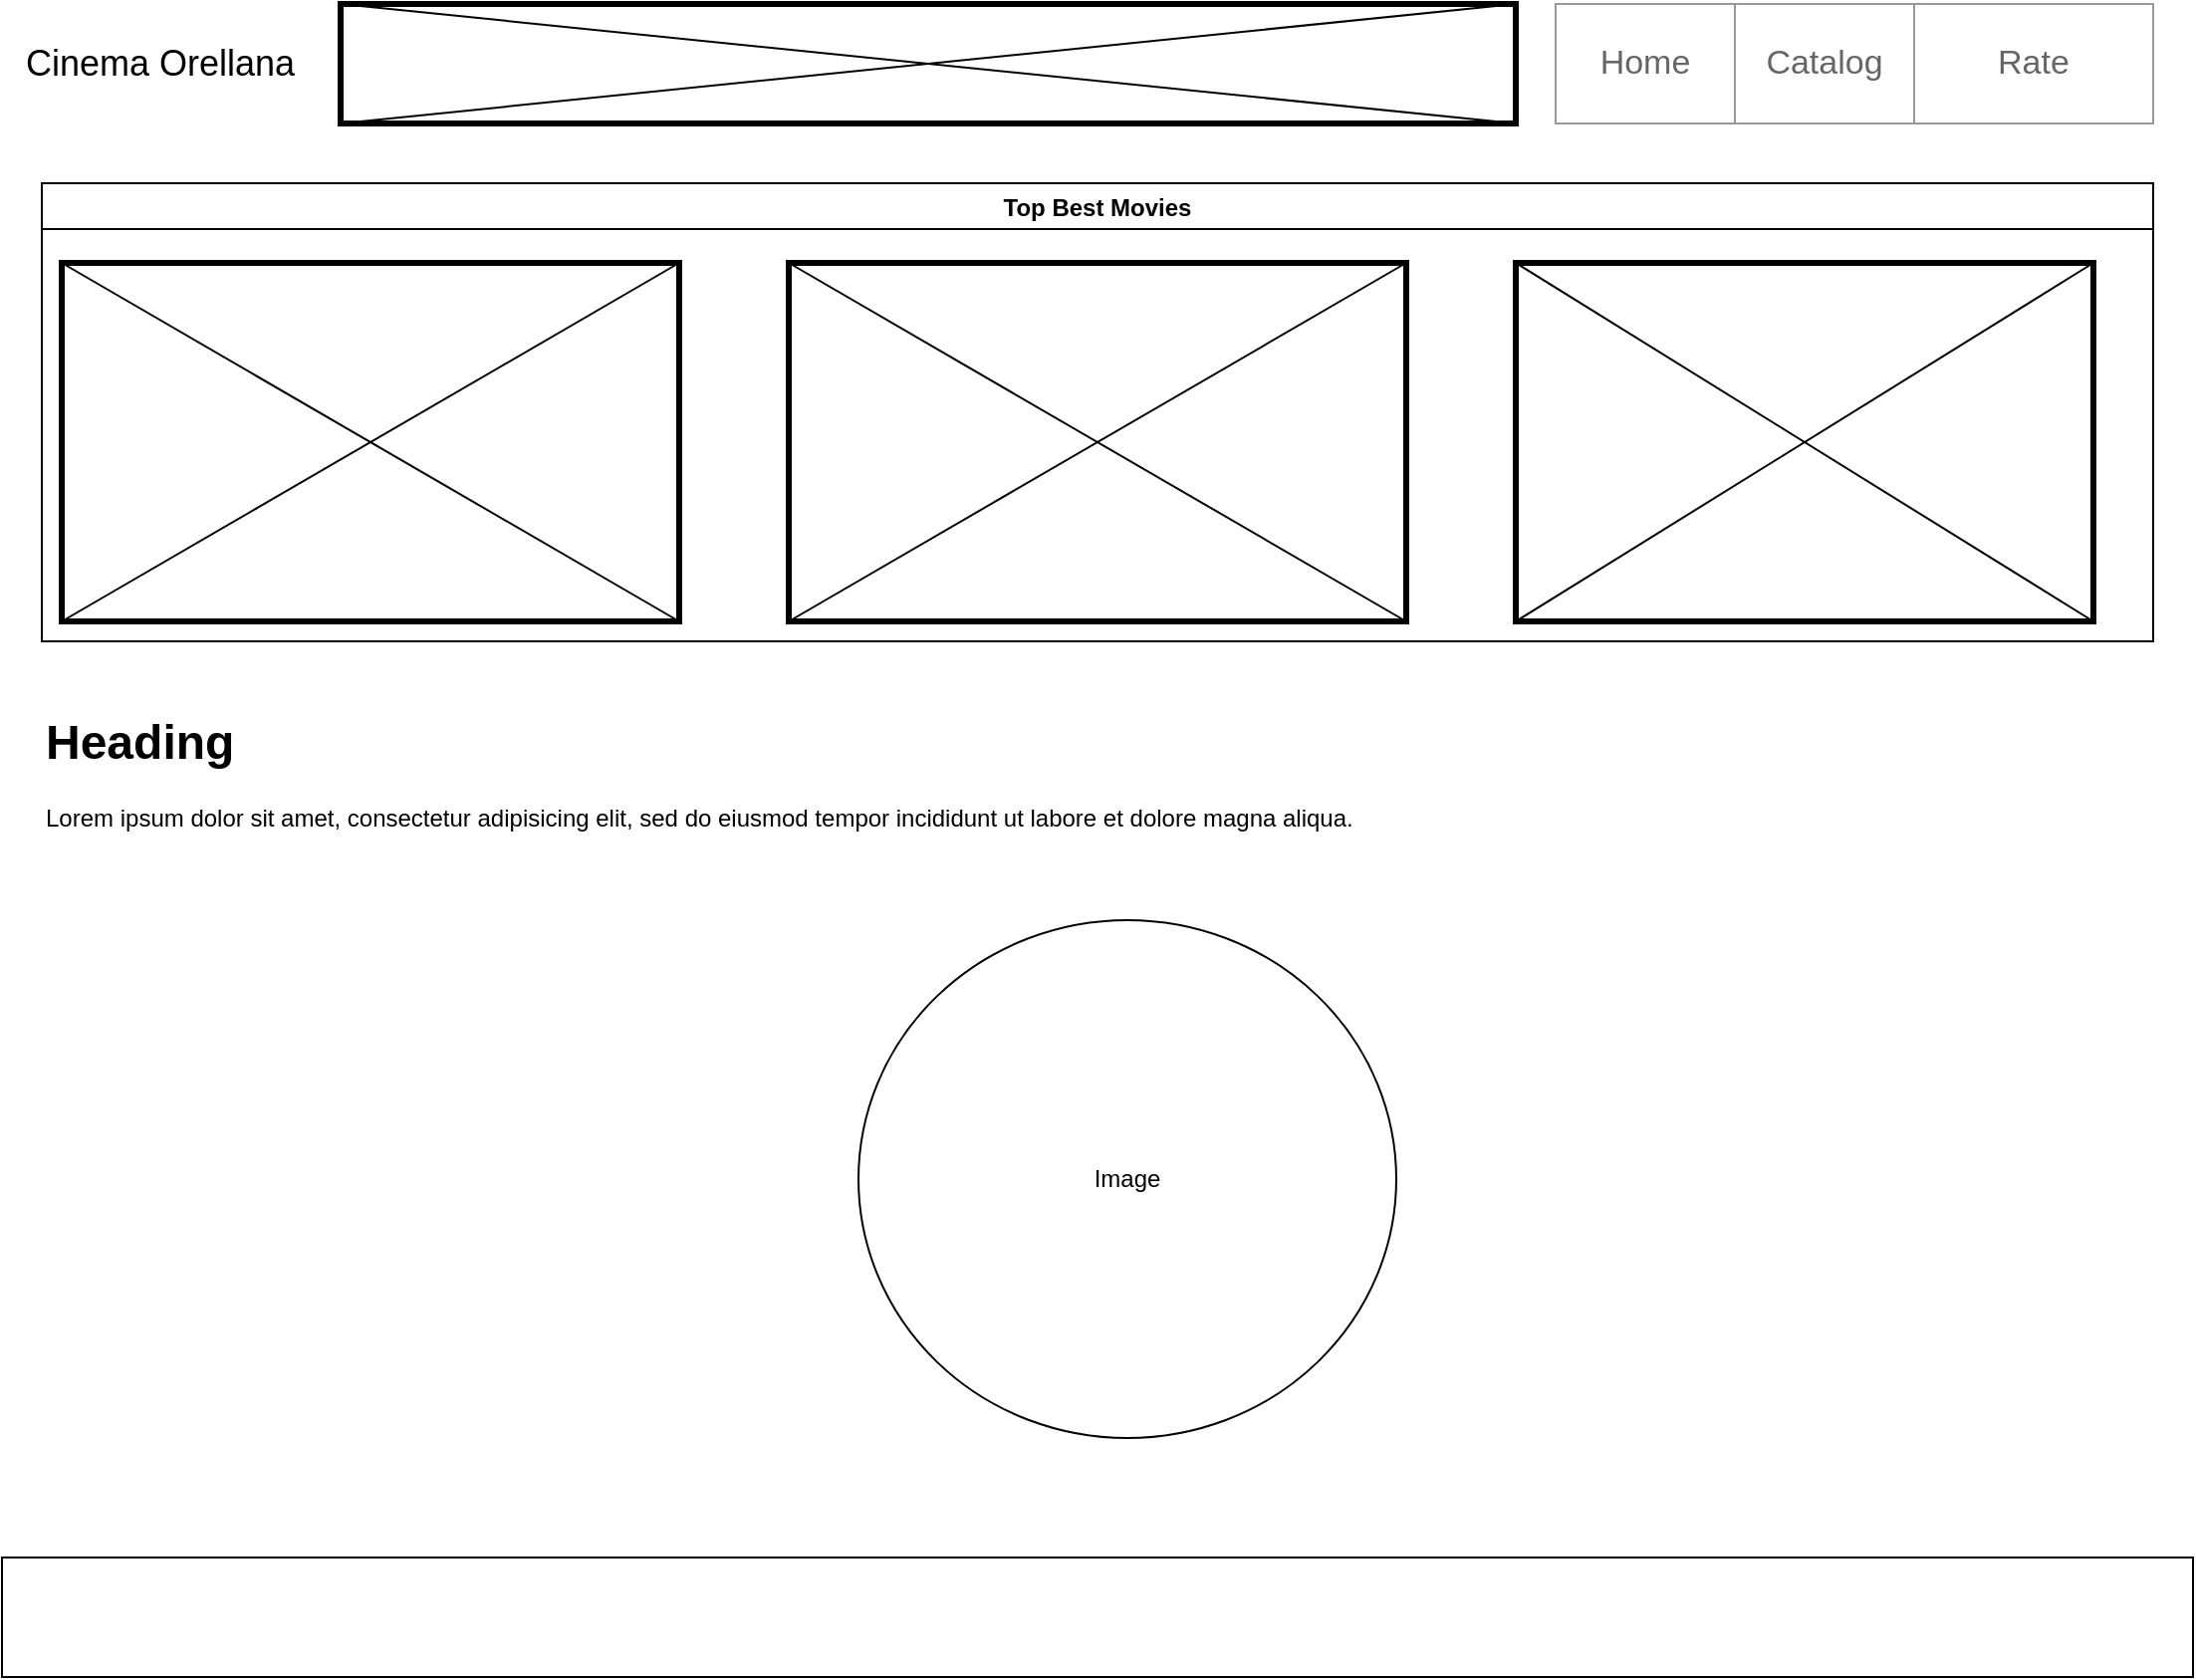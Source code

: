 <mxfile version="25.0.1" pages="6">
  <diagram name="Desktop Home" id="M36JtUirSH0LhK77LYyt">
    <mxGraphModel dx="1953" dy="943" grid="1" gridSize="10" guides="1" tooltips="1" connect="1" arrows="1" fold="1" page="1" pageScale="1" pageWidth="1100" pageHeight="850" math="0" shadow="0">
      <root>
        <mxCell id="0" />
        <mxCell id="1" parent="0" />
        <mxCell id="CjwR9QexM5506jJRzgE3-3" value="" style="swimlane;shape=mxgraph.bootstrap.anchor;strokeColor=#999999;fillColor=#ffffff;fontColor=#666666;childLayout=stackLayout;horizontal=0;startSize=0;horizontalStack=1;resizeParent=1;resizeParentMax=0;resizeLast=0;collapsible=0;marginBottom=0;whiteSpace=wrap;html=1;" vertex="1" parent="1">
          <mxGeometry x="780" y="10" width="300" height="60" as="geometry" />
        </mxCell>
        <mxCell id="CjwR9QexM5506jJRzgE3-4" value="Home" style="text;strokeColor=inherit;align=center;verticalAlign=middle;spacingLeft=10;spacingRight=10;overflow=hidden;points=[[0,0.5],[1,0.5]];portConstraint=eastwest;rotatable=0;whiteSpace=wrap;html=1;fillColor=inherit;fontColor=inherit;fontSize=17;" vertex="1" parent="CjwR9QexM5506jJRzgE3-3">
          <mxGeometry width="90" height="60" as="geometry" />
        </mxCell>
        <mxCell id="CjwR9QexM5506jJRzgE3-5" value="Catalog" style="text;strokeColor=inherit;align=center;verticalAlign=middle;spacingLeft=10;spacingRight=10;overflow=hidden;points=[[0,0.5],[1,0.5]];portConstraint=eastwest;rotatable=0;whiteSpace=wrap;html=1;fillColor=inherit;fontColor=inherit;fontSize=17;" vertex="1" parent="CjwR9QexM5506jJRzgE3-3">
          <mxGeometry x="90" width="90" height="60" as="geometry" />
        </mxCell>
        <mxCell id="CjwR9QexM5506jJRzgE3-9" value="Rate" style="text;strokeColor=inherit;align=center;verticalAlign=middle;spacingLeft=10;spacingRight=10;overflow=hidden;points=[[0,0.5],[1,0.5]];portConstraint=eastwest;rotatable=0;whiteSpace=wrap;html=1;fillColor=inherit;fontColor=inherit;fontSize=17;" vertex="1" parent="CjwR9QexM5506jJRzgE3-3">
          <mxGeometry x="180" width="120" height="60" as="geometry" />
        </mxCell>
        <mxCell id="CjwR9QexM5506jJRzgE3-11" value="&lt;font style=&quot;font-size: 18px;&quot;&gt;Cinema Orellana&lt;/font&gt;" style="text;html=1;align=left;verticalAlign=middle;whiteSpace=wrap;rounded=0;" vertex="1" parent="1">
          <mxGeometry x="10" y="25" width="290" height="30" as="geometry" />
        </mxCell>
        <mxCell id="CjwR9QexM5506jJRzgE3-19" value="" style="verticalLabelPosition=bottom;verticalAlign=top;html=1;shape=mxgraph.basic.rect;fillColor2=none;strokeWidth=1;size=20;indent=0;" vertex="1" parent="1">
          <mxGeometry y="790" width="1100" height="60" as="geometry" />
        </mxCell>
        <mxCell id="CjwR9QexM5506jJRzgE3-24" value="Top Best Movies" style="swimlane;" vertex="1" parent="1">
          <mxGeometry x="20" y="100" width="1060" height="230" as="geometry" />
        </mxCell>
        <mxCell id="CjwR9QexM5506jJRzgE3-27" value="" style="group" vertex="1" connectable="0" parent="CjwR9QexM5506jJRzgE3-24">
          <mxGeometry x="10" y="40" width="310" height="180" as="geometry" />
        </mxCell>
        <mxCell id="CjwR9QexM5506jJRzgE3-28" value="" style="rounded=0;whiteSpace=wrap;html=1;fillColor=none;shadow=0;glass=0;strokeWidth=3;" vertex="1" parent="CjwR9QexM5506jJRzgE3-27">
          <mxGeometry width="310" height="180" as="geometry" />
        </mxCell>
        <mxCell id="CjwR9QexM5506jJRzgE3-29" value="" style="endArrow=none;html=1;rounded=0;exitX=0;exitY=0;exitDx=0;exitDy=0;entryX=1;entryY=1;entryDx=0;entryDy=0;" edge="1" parent="CjwR9QexM5506jJRzgE3-27" source="CjwR9QexM5506jJRzgE3-28" target="CjwR9QexM5506jJRzgE3-28">
          <mxGeometry width="50" height="50" relative="1" as="geometry">
            <mxPoint x="157.627" y="900" as="sourcePoint" />
            <mxPoint x="183.898" y="750" as="targetPoint" />
          </mxGeometry>
        </mxCell>
        <mxCell id="CjwR9QexM5506jJRzgE3-30" value="" style="endArrow=none;html=1;rounded=0;exitX=0;exitY=1;exitDx=0;exitDy=0;entryX=1;entryY=0;entryDx=0;entryDy=0;" edge="1" parent="CjwR9QexM5506jJRzgE3-27" source="CjwR9QexM5506jJRzgE3-28" target="CjwR9QexM5506jJRzgE3-28">
          <mxGeometry width="50" height="50" relative="1" as="geometry">
            <mxPoint x="5.254" y="30" as="sourcePoint" />
            <mxPoint x="315.254" y="210" as="targetPoint" />
          </mxGeometry>
        </mxCell>
        <mxCell id="CjwR9QexM5506jJRzgE3-31" value="" style="group" vertex="1" connectable="0" parent="CjwR9QexM5506jJRzgE3-24">
          <mxGeometry x="375" y="40" width="310" height="180" as="geometry" />
        </mxCell>
        <mxCell id="CjwR9QexM5506jJRzgE3-32" value="" style="rounded=0;whiteSpace=wrap;html=1;fillColor=none;shadow=0;glass=0;strokeWidth=3;" vertex="1" parent="CjwR9QexM5506jJRzgE3-31">
          <mxGeometry width="310" height="180" as="geometry" />
        </mxCell>
        <mxCell id="CjwR9QexM5506jJRzgE3-33" value="" style="endArrow=none;html=1;rounded=0;exitX=0;exitY=0;exitDx=0;exitDy=0;entryX=1;entryY=1;entryDx=0;entryDy=0;" edge="1" parent="CjwR9QexM5506jJRzgE3-31" source="CjwR9QexM5506jJRzgE3-32" target="CjwR9QexM5506jJRzgE3-32">
          <mxGeometry width="50" height="50" relative="1" as="geometry">
            <mxPoint x="157.627" y="900" as="sourcePoint" />
            <mxPoint x="183.898" y="750" as="targetPoint" />
          </mxGeometry>
        </mxCell>
        <mxCell id="CjwR9QexM5506jJRzgE3-34" value="" style="endArrow=none;html=1;rounded=0;exitX=0;exitY=1;exitDx=0;exitDy=0;entryX=1;entryY=0;entryDx=0;entryDy=0;" edge="1" parent="CjwR9QexM5506jJRzgE3-31" source="CjwR9QexM5506jJRzgE3-32" target="CjwR9QexM5506jJRzgE3-32">
          <mxGeometry width="50" height="50" relative="1" as="geometry">
            <mxPoint x="5.254" y="30" as="sourcePoint" />
            <mxPoint x="315.254" y="210" as="targetPoint" />
          </mxGeometry>
        </mxCell>
        <mxCell id="CjwR9QexM5506jJRzgE3-35" value="" style="group" vertex="1" connectable="0" parent="CjwR9QexM5506jJRzgE3-24">
          <mxGeometry x="740" y="40" width="290" height="180" as="geometry" />
        </mxCell>
        <mxCell id="CjwR9QexM5506jJRzgE3-36" value="" style="rounded=0;whiteSpace=wrap;html=1;fillColor=none;shadow=0;glass=0;strokeWidth=3;" vertex="1" parent="CjwR9QexM5506jJRzgE3-35">
          <mxGeometry width="290" height="180" as="geometry" />
        </mxCell>
        <mxCell id="CjwR9QexM5506jJRzgE3-37" value="" style="endArrow=none;html=1;rounded=0;exitX=0;exitY=0;exitDx=0;exitDy=0;entryX=1;entryY=1;entryDx=0;entryDy=0;" edge="1" parent="CjwR9QexM5506jJRzgE3-35" source="CjwR9QexM5506jJRzgE3-36" target="CjwR9QexM5506jJRzgE3-36">
          <mxGeometry width="50" height="50" relative="1" as="geometry">
            <mxPoint x="147.458" y="900" as="sourcePoint" />
            <mxPoint x="172.034" y="750" as="targetPoint" />
          </mxGeometry>
        </mxCell>
        <mxCell id="CjwR9QexM5506jJRzgE3-38" value="" style="endArrow=none;html=1;rounded=0;exitX=0;exitY=1;exitDx=0;exitDy=0;entryX=1;entryY=0;entryDx=0;entryDy=0;" edge="1" parent="CjwR9QexM5506jJRzgE3-35" source="CjwR9QexM5506jJRzgE3-36" target="CjwR9QexM5506jJRzgE3-36">
          <mxGeometry width="50" height="50" relative="1" as="geometry">
            <mxPoint x="4.915" y="30" as="sourcePoint" />
            <mxPoint x="294.915" y="210" as="targetPoint" />
          </mxGeometry>
        </mxCell>
        <mxCell id="CjwR9QexM5506jJRzgE3-26" value="" style="group" vertex="1" connectable="0" parent="1">
          <mxGeometry x="170" y="10" width="590" height="60" as="geometry" />
        </mxCell>
        <mxCell id="CjwR9QexM5506jJRzgE3-15" value="" style="rounded=0;whiteSpace=wrap;html=1;fillColor=none;shadow=0;glass=0;strokeWidth=3;" vertex="1" parent="CjwR9QexM5506jJRzgE3-26">
          <mxGeometry width="590" height="60" as="geometry" />
        </mxCell>
        <mxCell id="CjwR9QexM5506jJRzgE3-17" value="" style="endArrow=none;html=1;rounded=0;exitX=0;exitY=0;exitDx=0;exitDy=0;entryX=1;entryY=1;entryDx=0;entryDy=0;" edge="1" parent="CjwR9QexM5506jJRzgE3-26" source="CjwR9QexM5506jJRzgE3-15" target="CjwR9QexM5506jJRzgE3-15">
          <mxGeometry width="50" height="50" relative="1" as="geometry">
            <mxPoint x="300" y="300" as="sourcePoint" />
            <mxPoint x="350" y="250" as="targetPoint" />
          </mxGeometry>
        </mxCell>
        <mxCell id="CjwR9QexM5506jJRzgE3-18" value="" style="endArrow=none;html=1;rounded=0;exitX=0;exitY=1;exitDx=0;exitDy=0;entryX=1;entryY=0;entryDx=0;entryDy=0;" edge="1" parent="CjwR9QexM5506jJRzgE3-26" source="CjwR9QexM5506jJRzgE3-15" target="CjwR9QexM5506jJRzgE3-15">
          <mxGeometry width="50" height="50" relative="1" as="geometry">
            <mxPoint x="10" y="10" as="sourcePoint" />
            <mxPoint x="600" y="70" as="targetPoint" />
          </mxGeometry>
        </mxCell>
        <mxCell id="f8PY3ICDIifYhq5LfDUk-1" value="&lt;h1 style=&quot;margin-top: 0px;&quot;&gt;Heading&lt;/h1&gt;&lt;p&gt;Lorem ipsum dolor sit amet, consectetur adipisicing elit, sed do eiusmod tempor incididunt ut labore et dolore magna aliqua.&lt;/p&gt;" style="text;html=1;whiteSpace=wrap;overflow=hidden;rounded=0;" vertex="1" parent="1">
          <mxGeometry x="20" y="360" width="1060" height="130" as="geometry" />
        </mxCell>
        <mxCell id="f8PY3ICDIifYhq5LfDUk-3" value="Image" style="ellipse;whiteSpace=wrap;html=1;" vertex="1" parent="1">
          <mxGeometry x="430" y="470" width="270" height="260" as="geometry" />
        </mxCell>
      </root>
    </mxGraphModel>
  </diagram>
  <diagram name="Desktop Catalog" id="0mbls6F3-0RIerfcZJPg">
    <mxGraphModel dx="2603" dy="1257" grid="1" gridSize="10" guides="1" tooltips="1" connect="1" arrows="1" fold="1" page="1" pageScale="1" pageWidth="1100" pageHeight="850" math="0" shadow="0">
      <root>
        <mxCell id="WM_1MSW5LVpyBz3LDrRU-0" />
        <mxCell id="WM_1MSW5LVpyBz3LDrRU-1" parent="WM_1MSW5LVpyBz3LDrRU-0" />
        <mxCell id="WM_1MSW5LVpyBz3LDrRU-2" value="" style="swimlane;shape=mxgraph.bootstrap.anchor;strokeColor=#999999;fillColor=#ffffff;fontColor=#666666;childLayout=stackLayout;horizontal=0;startSize=0;horizontalStack=1;resizeParent=1;resizeParentMax=0;resizeLast=0;collapsible=0;marginBottom=0;whiteSpace=wrap;html=1;" vertex="1" parent="WM_1MSW5LVpyBz3LDrRU-1">
          <mxGeometry x="780" y="10" width="300" height="60" as="geometry" />
        </mxCell>
        <mxCell id="WM_1MSW5LVpyBz3LDrRU-3" value="Home" style="text;strokeColor=inherit;align=center;verticalAlign=middle;spacingLeft=10;spacingRight=10;overflow=hidden;points=[[0,0.5],[1,0.5]];portConstraint=eastwest;rotatable=0;whiteSpace=wrap;html=1;fillColor=inherit;fontColor=inherit;fontSize=17;" vertex="1" parent="WM_1MSW5LVpyBz3LDrRU-2">
          <mxGeometry width="90" height="60" as="geometry" />
        </mxCell>
        <mxCell id="WM_1MSW5LVpyBz3LDrRU-4" value="Catalog" style="text;strokeColor=inherit;align=center;verticalAlign=middle;spacingLeft=10;spacingRight=10;overflow=hidden;points=[[0,0.5],[1,0.5]];portConstraint=eastwest;rotatable=0;whiteSpace=wrap;html=1;fillColor=inherit;fontColor=inherit;fontSize=17;" vertex="1" parent="WM_1MSW5LVpyBz3LDrRU-2">
          <mxGeometry x="90" width="90" height="60" as="geometry" />
        </mxCell>
        <mxCell id="WM_1MSW5LVpyBz3LDrRU-5" value="Rate" style="text;strokeColor=inherit;align=center;verticalAlign=middle;spacingLeft=10;spacingRight=10;overflow=hidden;points=[[0,0.5],[1,0.5]];portConstraint=eastwest;rotatable=0;whiteSpace=wrap;html=1;fillColor=inherit;fontColor=inherit;fontSize=17;" vertex="1" parent="WM_1MSW5LVpyBz3LDrRU-2">
          <mxGeometry x="180" width="120" height="60" as="geometry" />
        </mxCell>
        <mxCell id="WM_1MSW5LVpyBz3LDrRU-6" value="&lt;font style=&quot;font-size: 18px;&quot;&gt;Cinema Orellana&lt;/font&gt;" style="text;html=1;align=left;verticalAlign=middle;whiteSpace=wrap;rounded=0;" vertex="1" parent="WM_1MSW5LVpyBz3LDrRU-1">
          <mxGeometry x="10" y="25" width="290" height="30" as="geometry" />
        </mxCell>
        <mxCell id="WM_1MSW5LVpyBz3LDrRU-7" value="" style="verticalLabelPosition=bottom;verticalAlign=top;html=1;shape=mxgraph.basic.rect;fillColor2=none;strokeWidth=1;size=20;indent=0;" vertex="1" parent="WM_1MSW5LVpyBz3LDrRU-1">
          <mxGeometry y="790" width="1100" height="60" as="geometry" />
        </mxCell>
        <mxCell id="WM_1MSW5LVpyBz3LDrRU-21" value="" style="group" vertex="1" connectable="0" parent="WM_1MSW5LVpyBz3LDrRU-1">
          <mxGeometry x="170" y="10" width="590" height="60" as="geometry" />
        </mxCell>
        <mxCell id="WM_1MSW5LVpyBz3LDrRU-22" value="" style="rounded=0;whiteSpace=wrap;html=1;fillColor=none;shadow=0;glass=0;strokeWidth=3;" vertex="1" parent="WM_1MSW5LVpyBz3LDrRU-21">
          <mxGeometry width="590" height="60" as="geometry" />
        </mxCell>
        <mxCell id="WM_1MSW5LVpyBz3LDrRU-23" value="" style="endArrow=none;html=1;rounded=0;exitX=0;exitY=0;exitDx=0;exitDy=0;entryX=1;entryY=1;entryDx=0;entryDy=0;" edge="1" parent="WM_1MSW5LVpyBz3LDrRU-21" source="WM_1MSW5LVpyBz3LDrRU-22" target="WM_1MSW5LVpyBz3LDrRU-22">
          <mxGeometry width="50" height="50" relative="1" as="geometry">
            <mxPoint x="300" y="300" as="sourcePoint" />
            <mxPoint x="350" y="250" as="targetPoint" />
          </mxGeometry>
        </mxCell>
        <mxCell id="WM_1MSW5LVpyBz3LDrRU-24" value="" style="endArrow=none;html=1;rounded=0;exitX=0;exitY=1;exitDx=0;exitDy=0;entryX=1;entryY=0;entryDx=0;entryDy=0;" edge="1" parent="WM_1MSW5LVpyBz3LDrRU-21" source="WM_1MSW5LVpyBz3LDrRU-22" target="WM_1MSW5LVpyBz3LDrRU-22">
          <mxGeometry width="50" height="50" relative="1" as="geometry">
            <mxPoint x="10" y="10" as="sourcePoint" />
            <mxPoint x="600" y="70" as="targetPoint" />
          </mxGeometry>
        </mxCell>
        <mxCell id="74FeJp0A8svfhdFrv0_G-0" value="&lt;font style=&quot;font-size: 18px;&quot;&gt;Grid&lt;/font&gt;" style="text;html=1;align=left;verticalAlign=middle;whiteSpace=wrap;rounded=0;" vertex="1" parent="WM_1MSW5LVpyBz3LDrRU-1">
          <mxGeometry x="260" y="100" width="60" height="30" as="geometry" />
        </mxCell>
        <mxCell id="74FeJp0A8svfhdFrv0_G-1" value="&lt;font style=&quot;font-size: 18px;&quot;&gt;List&lt;/font&gt;" style="text;html=1;align=left;verticalAlign=middle;whiteSpace=wrap;rounded=0;" vertex="1" parent="WM_1MSW5LVpyBz3LDrRU-1">
          <mxGeometry x="730" y="100" width="60" height="30" as="geometry" />
        </mxCell>
        <mxCell id="74FeJp0A8svfhdFrv0_G-3" value="" style="rounded=0;whiteSpace=wrap;html=1;" vertex="1" parent="WM_1MSW5LVpyBz3LDrRU-1">
          <mxGeometry x="30" y="140" width="1030" height="620" as="geometry" />
        </mxCell>
      </root>
    </mxGraphModel>
  </diagram>
  <diagram name="Desktop Rate" id="fj3VL6GMhJTzUuTDlaRs">
    <mxGraphModel dx="1562" dy="754" grid="1" gridSize="10" guides="1" tooltips="1" connect="1" arrows="1" fold="1" page="1" pageScale="1" pageWidth="1100" pageHeight="850" math="0" shadow="0">
      <root>
        <mxCell id="ARparFmLPRT5AjgVv9i2-0" />
        <mxCell id="ARparFmLPRT5AjgVv9i2-1" parent="ARparFmLPRT5AjgVv9i2-0" />
        <mxCell id="ARparFmLPRT5AjgVv9i2-2" value="" style="swimlane;shape=mxgraph.bootstrap.anchor;strokeColor=#999999;fillColor=#ffffff;fontColor=#666666;childLayout=stackLayout;horizontal=0;startSize=0;horizontalStack=1;resizeParent=1;resizeParentMax=0;resizeLast=0;collapsible=0;marginBottom=0;whiteSpace=wrap;html=1;" vertex="1" parent="ARparFmLPRT5AjgVv9i2-1">
          <mxGeometry x="780" y="10" width="300" height="60" as="geometry" />
        </mxCell>
        <mxCell id="ARparFmLPRT5AjgVv9i2-3" value="Home" style="text;strokeColor=inherit;align=center;verticalAlign=middle;spacingLeft=10;spacingRight=10;overflow=hidden;points=[[0,0.5],[1,0.5]];portConstraint=eastwest;rotatable=0;whiteSpace=wrap;html=1;fillColor=inherit;fontColor=inherit;fontSize=17;" vertex="1" parent="ARparFmLPRT5AjgVv9i2-2">
          <mxGeometry width="90" height="60" as="geometry" />
        </mxCell>
        <mxCell id="ARparFmLPRT5AjgVv9i2-4" value="Catalog" style="text;strokeColor=inherit;align=center;verticalAlign=middle;spacingLeft=10;spacingRight=10;overflow=hidden;points=[[0,0.5],[1,0.5]];portConstraint=eastwest;rotatable=0;whiteSpace=wrap;html=1;fillColor=inherit;fontColor=inherit;fontSize=17;" vertex="1" parent="ARparFmLPRT5AjgVv9i2-2">
          <mxGeometry x="90" width="90" height="60" as="geometry" />
        </mxCell>
        <mxCell id="ARparFmLPRT5AjgVv9i2-5" value="Rate" style="text;strokeColor=inherit;align=center;verticalAlign=middle;spacingLeft=10;spacingRight=10;overflow=hidden;points=[[0,0.5],[1,0.5]];portConstraint=eastwest;rotatable=0;whiteSpace=wrap;html=1;fillColor=inherit;fontColor=inherit;fontSize=17;" vertex="1" parent="ARparFmLPRT5AjgVv9i2-2">
          <mxGeometry x="180" width="120" height="60" as="geometry" />
        </mxCell>
        <mxCell id="ARparFmLPRT5AjgVv9i2-6" value="&lt;font style=&quot;font-size: 18px;&quot;&gt;Cinema Orellana&lt;/font&gt;" style="text;html=1;align=left;verticalAlign=middle;whiteSpace=wrap;rounded=0;" vertex="1" parent="ARparFmLPRT5AjgVv9i2-1">
          <mxGeometry x="10" y="25" width="290" height="30" as="geometry" />
        </mxCell>
        <mxCell id="ARparFmLPRT5AjgVv9i2-7" value="" style="verticalLabelPosition=bottom;verticalAlign=top;html=1;shape=mxgraph.basic.rect;fillColor2=none;strokeWidth=1;size=20;indent=0;" vertex="1" parent="ARparFmLPRT5AjgVv9i2-1">
          <mxGeometry y="790" width="1100" height="60" as="geometry" />
        </mxCell>
        <mxCell id="ARparFmLPRT5AjgVv9i2-8" value="" style="group" vertex="1" connectable="0" parent="ARparFmLPRT5AjgVv9i2-1">
          <mxGeometry x="170" y="10" width="590" height="60" as="geometry" />
        </mxCell>
        <mxCell id="ARparFmLPRT5AjgVv9i2-9" value="" style="rounded=0;whiteSpace=wrap;html=1;fillColor=none;shadow=0;glass=0;strokeWidth=3;" vertex="1" parent="ARparFmLPRT5AjgVv9i2-8">
          <mxGeometry width="590" height="60" as="geometry" />
        </mxCell>
        <mxCell id="ARparFmLPRT5AjgVv9i2-10" value="" style="endArrow=none;html=1;rounded=0;exitX=0;exitY=0;exitDx=0;exitDy=0;entryX=1;entryY=1;entryDx=0;entryDy=0;" edge="1" parent="ARparFmLPRT5AjgVv9i2-8" source="ARparFmLPRT5AjgVv9i2-9" target="ARparFmLPRT5AjgVv9i2-9">
          <mxGeometry width="50" height="50" relative="1" as="geometry">
            <mxPoint x="300" y="300" as="sourcePoint" />
            <mxPoint x="350" y="250" as="targetPoint" />
          </mxGeometry>
        </mxCell>
        <mxCell id="ARparFmLPRT5AjgVv9i2-11" value="" style="endArrow=none;html=1;rounded=0;exitX=0;exitY=1;exitDx=0;exitDy=0;entryX=1;entryY=0;entryDx=0;entryDy=0;" edge="1" parent="ARparFmLPRT5AjgVv9i2-8" source="ARparFmLPRT5AjgVv9i2-9" target="ARparFmLPRT5AjgVv9i2-9">
          <mxGeometry width="50" height="50" relative="1" as="geometry">
            <mxPoint x="10" y="10" as="sourcePoint" />
            <mxPoint x="600" y="70" as="targetPoint" />
          </mxGeometry>
        </mxCell>
        <mxCell id="lVlZHnd_0cexNr-0iKT_-0" value="" style="verticalLabelPosition=bottom;verticalAlign=top;html=1;shape=mxgraph.basic.patternFillRect;fillStyle=diag;step=5;fillStrokeWidth=0.2;fillStrokeColor=#dddddd;" vertex="1" parent="ARparFmLPRT5AjgVv9i2-1">
          <mxGeometry x="170" y="100" width="770" height="660" as="geometry" />
        </mxCell>
        <mxCell id="lVlZHnd_0cexNr-0iKT_-2" value="&lt;font style=&quot;font-size: 18px;&quot;&gt;Form&lt;/font&gt;" style="text;html=1;align=left;verticalAlign=middle;whiteSpace=wrap;rounded=0;" vertex="1" parent="ARparFmLPRT5AjgVv9i2-1">
          <mxGeometry x="520" y="120" width="70" height="30" as="geometry" />
        </mxCell>
      </root>
    </mxGraphModel>
  </diagram>
  <diagram id="_ozMoGxSOziyN_XuL4qJ" name="Mobile Home">
    <mxGraphModel dx="1838" dy="887" grid="1" gridSize="10" guides="1" tooltips="1" connect="1" arrows="1" fold="1" page="1" pageScale="1" pageWidth="850" pageHeight="1100" math="0" shadow="0">
      <root>
        <mxCell id="0" />
        <mxCell id="1" parent="0" />
        <mxCell id="s3XpFsRb9L20ykjZllOL-1" value="" style="verticalLabelPosition=bottom;verticalAlign=top;html=1;shape=mxgraph.basic.rect;fillColor2=none;strokeWidth=1;size=20;indent=0;" vertex="1" parent="1">
          <mxGeometry y="1040" width="850" height="60" as="geometry" />
        </mxCell>
        <mxCell id="s3XpFsRb9L20ykjZllOL-2" value="Top Best Movies" style="swimlane;" vertex="1" parent="1">
          <mxGeometry x="20" y="100" width="790" height="510" as="geometry" />
        </mxCell>
        <mxCell id="s3XpFsRb9L20ykjZllOL-3" value="" style="group" vertex="1" connectable="0" parent="s3XpFsRb9L20ykjZllOL-2">
          <mxGeometry x="250" y="50" width="310" height="180" as="geometry" />
        </mxCell>
        <mxCell id="s3XpFsRb9L20ykjZllOL-4" value="" style="rounded=0;whiteSpace=wrap;html=1;fillColor=none;shadow=0;glass=0;strokeWidth=3;" vertex="1" parent="s3XpFsRb9L20ykjZllOL-3">
          <mxGeometry width="310" height="180" as="geometry" />
        </mxCell>
        <mxCell id="s3XpFsRb9L20ykjZllOL-5" value="" style="endArrow=none;html=1;rounded=0;exitX=0;exitY=0;exitDx=0;exitDy=0;entryX=1;entryY=1;entryDx=0;entryDy=0;" edge="1" parent="s3XpFsRb9L20ykjZllOL-3" source="s3XpFsRb9L20ykjZllOL-4" target="s3XpFsRb9L20ykjZllOL-4">
          <mxGeometry width="50" height="50" relative="1" as="geometry">
            <mxPoint x="157.627" y="900" as="sourcePoint" />
            <mxPoint x="183.898" y="750" as="targetPoint" />
          </mxGeometry>
        </mxCell>
        <mxCell id="s3XpFsRb9L20ykjZllOL-6" value="" style="endArrow=none;html=1;rounded=0;exitX=0;exitY=1;exitDx=0;exitDy=0;entryX=1;entryY=0;entryDx=0;entryDy=0;" edge="1" parent="s3XpFsRb9L20ykjZllOL-3" source="s3XpFsRb9L20ykjZllOL-4" target="s3XpFsRb9L20ykjZllOL-4">
          <mxGeometry width="50" height="50" relative="1" as="geometry">
            <mxPoint x="5.254" y="30" as="sourcePoint" />
            <mxPoint x="315.254" y="210" as="targetPoint" />
          </mxGeometry>
        </mxCell>
        <mxCell id="s3XpFsRb9L20ykjZllOL-15" value="&lt;h1 style=&quot;margin-top: 0px;&quot;&gt;Heading&lt;/h1&gt;&lt;p&gt;Lorem ipsum dolor sit amet, consectetur adipisicing elit, sed do eiusmod tempor incididunt ut labore et dolore magna aliqua.&lt;/p&gt;" style="text;html=1;whiteSpace=wrap;overflow=hidden;rounded=0;" vertex="1" parent="1">
          <mxGeometry x="30" y="610" width="790" height="130" as="geometry" />
        </mxCell>
        <mxCell id="s3XpFsRb9L20ykjZllOL-16" value="Image" style="ellipse;whiteSpace=wrap;html=1;" vertex="1" parent="1">
          <mxGeometry x="280" y="750" width="270" height="260" as="geometry" />
        </mxCell>
        <mxCell id="s3XpFsRb9L20ykjZllOL-7" value="" style="group" vertex="1" connectable="0" parent="1">
          <mxGeometry x="270" y="370" width="310" height="180" as="geometry" />
        </mxCell>
        <mxCell id="s3XpFsRb9L20ykjZllOL-8" value="" style="rounded=0;whiteSpace=wrap;html=1;fillColor=none;shadow=0;glass=0;strokeWidth=3;" vertex="1" parent="s3XpFsRb9L20ykjZllOL-7">
          <mxGeometry width="310" height="180" as="geometry" />
        </mxCell>
        <mxCell id="s3XpFsRb9L20ykjZllOL-9" value="" style="endArrow=none;html=1;rounded=0;exitX=0;exitY=0;exitDx=0;exitDy=0;entryX=1;entryY=1;entryDx=0;entryDy=0;" edge="1" parent="s3XpFsRb9L20ykjZllOL-7" source="s3XpFsRb9L20ykjZllOL-8" target="s3XpFsRb9L20ykjZllOL-8">
          <mxGeometry width="50" height="50" relative="1" as="geometry">
            <mxPoint x="157.627" y="900" as="sourcePoint" />
            <mxPoint x="183.898" y="750" as="targetPoint" />
          </mxGeometry>
        </mxCell>
        <mxCell id="s3XpFsRb9L20ykjZllOL-10" value="" style="endArrow=none;html=1;rounded=0;exitX=0;exitY=1;exitDx=0;exitDy=0;entryX=1;entryY=0;entryDx=0;entryDy=0;" edge="1" parent="s3XpFsRb9L20ykjZllOL-7" source="s3XpFsRb9L20ykjZllOL-8" target="s3XpFsRb9L20ykjZllOL-8">
          <mxGeometry width="50" height="50" relative="1" as="geometry">
            <mxPoint x="5.254" y="30" as="sourcePoint" />
            <mxPoint x="315.254" y="210" as="targetPoint" />
          </mxGeometry>
        </mxCell>
        <mxCell id="s3XpFsRb9L20ykjZllOL-17" value="Disabled" style="rounded=1;html=1;shadow=0;dashed=0;whiteSpace=wrap;fontSize=10;fillColor=#333333;align=center;strokeColor=#333333;fontColor=#666666;" vertex="1" parent="1">
          <mxGeometry x="720" y="10" width="105.5" height="16.88" as="geometry" />
        </mxCell>
        <mxCell id="s3XpFsRb9L20ykjZllOL-18" value="Disabled" style="rounded=1;html=1;shadow=0;dashed=0;whiteSpace=wrap;fontSize=10;fillColor=#333333;align=center;strokeColor=#333333;fontColor=#666666;" vertex="1" parent="1">
          <mxGeometry x="720" y="40" width="105.5" height="16.88" as="geometry" />
        </mxCell>
        <mxCell id="s3XpFsRb9L20ykjZllOL-19" value="Disabled" style="rounded=1;html=1;shadow=0;dashed=0;whiteSpace=wrap;fontSize=10;fillColor=#333333;align=center;strokeColor=#333333;fontColor=#666666;" vertex="1" parent="1">
          <mxGeometry x="720" y="70" width="105.5" height="16.88" as="geometry" />
        </mxCell>
        <mxCell id="s3XpFsRb9L20ykjZllOL-20" value="&lt;font style=&quot;font-size: 24px;&quot;&gt;CINEMA ORELLANA&lt;/font&gt;" style="text;html=1;align=center;verticalAlign=middle;whiteSpace=wrap;rounded=0;" vertex="1" parent="1">
          <mxGeometry x="30" y="20" width="620" height="50" as="geometry" />
        </mxCell>
      </root>
    </mxGraphModel>
  </diagram>
  <diagram name="Mobile Catalog" id="3GtHA9alnhvjFcYZC-rB">
    <mxGraphModel dx="2840" dy="1371" grid="1" gridSize="10" guides="1" tooltips="1" connect="1" arrows="1" fold="1" page="1" pageScale="1" pageWidth="850" pageHeight="1100" math="0" shadow="0">
      <root>
        <mxCell id="kJQR_scWvdu6D8NxSYmx-0" />
        <mxCell id="kJQR_scWvdu6D8NxSYmx-1" parent="kJQR_scWvdu6D8NxSYmx-0" />
        <mxCell id="kJQR_scWvdu6D8NxSYmx-2" value="" style="verticalLabelPosition=bottom;verticalAlign=top;html=1;shape=mxgraph.basic.rect;fillColor2=none;strokeWidth=1;size=20;indent=0;" vertex="1" parent="kJQR_scWvdu6D8NxSYmx-1">
          <mxGeometry y="1040" width="850" height="60" as="geometry" />
        </mxCell>
        <mxCell id="kJQR_scWvdu6D8NxSYmx-3" value="Top Best Movies" style="swimlane;" vertex="1" parent="kJQR_scWvdu6D8NxSYmx-1">
          <mxGeometry x="20" y="180" width="790" height="820" as="geometry" />
        </mxCell>
        <mxCell id="kJQR_scWvdu6D8NxSYmx-14" value="Disabled" style="rounded=1;html=1;shadow=0;dashed=0;whiteSpace=wrap;fontSize=10;fillColor=#333333;align=center;strokeColor=#333333;fontColor=#666666;" vertex="1" parent="kJQR_scWvdu6D8NxSYmx-1">
          <mxGeometry x="720" y="10" width="105.5" height="16.88" as="geometry" />
        </mxCell>
        <mxCell id="kJQR_scWvdu6D8NxSYmx-15" value="Disabled" style="rounded=1;html=1;shadow=0;dashed=0;whiteSpace=wrap;fontSize=10;fillColor=#333333;align=center;strokeColor=#333333;fontColor=#666666;" vertex="1" parent="kJQR_scWvdu6D8NxSYmx-1">
          <mxGeometry x="720" y="40" width="105.5" height="16.88" as="geometry" />
        </mxCell>
        <mxCell id="kJQR_scWvdu6D8NxSYmx-16" value="Disabled" style="rounded=1;html=1;shadow=0;dashed=0;whiteSpace=wrap;fontSize=10;fillColor=#333333;align=center;strokeColor=#333333;fontColor=#666666;" vertex="1" parent="kJQR_scWvdu6D8NxSYmx-1">
          <mxGeometry x="720" y="70" width="105.5" height="16.88" as="geometry" />
        </mxCell>
        <mxCell id="kJQR_scWvdu6D8NxSYmx-17" value="&lt;font style=&quot;font-size: 24px;&quot;&gt;CINEMA ORELLANA&lt;/font&gt;" style="text;html=1;align=center;verticalAlign=middle;whiteSpace=wrap;rounded=0;" vertex="1" parent="kJQR_scWvdu6D8NxSYmx-1">
          <mxGeometry x="30" y="20" width="620" height="50" as="geometry" />
        </mxCell>
        <mxCell id="0lu5xaC-HLbQdDycWA66-0" value="&lt;font style=&quot;font-size: 18px;&quot;&gt;Grid&lt;/font&gt;" style="text;html=1;align=left;verticalAlign=middle;whiteSpace=wrap;rounded=0;" vertex="1" parent="kJQR_scWvdu6D8NxSYmx-1">
          <mxGeometry x="170" y="120" width="60" height="30" as="geometry" />
        </mxCell>
        <mxCell id="0lu5xaC-HLbQdDycWA66-1" value="&lt;font style=&quot;font-size: 18px;&quot;&gt;List&lt;/font&gt;" style="text;html=1;align=left;verticalAlign=middle;whiteSpace=wrap;rounded=0;" vertex="1" parent="kJQR_scWvdu6D8NxSYmx-1">
          <mxGeometry x="640" y="120" width="60" height="30" as="geometry" />
        </mxCell>
      </root>
    </mxGraphModel>
  </diagram>
  <diagram name="Mobile Rate" id="yDzAjtGN1WBMwxTX1Px-">
    <mxGraphModel dx="1562" dy="754" grid="1" gridSize="10" guides="1" tooltips="1" connect="1" arrows="1" fold="1" page="1" pageScale="1" pageWidth="850" pageHeight="1100" math="0" shadow="0">
      <root>
        <mxCell id="dos4GZDRN_P2i1TYlPnP-0" />
        <mxCell id="dos4GZDRN_P2i1TYlPnP-1" parent="dos4GZDRN_P2i1TYlPnP-0" />
        <mxCell id="dos4GZDRN_P2i1TYlPnP-2" value="" style="verticalLabelPosition=bottom;verticalAlign=top;html=1;shape=mxgraph.basic.rect;fillColor2=none;strokeWidth=1;size=20;indent=0;" vertex="1" parent="dos4GZDRN_P2i1TYlPnP-1">
          <mxGeometry y="1040" width="850" height="60" as="geometry" />
        </mxCell>
        <mxCell id="dos4GZDRN_P2i1TYlPnP-3" value="Form" style="swimlane;startSize=50;" vertex="1" parent="dos4GZDRN_P2i1TYlPnP-1">
          <mxGeometry x="20" y="110" width="790" height="890" as="geometry" />
        </mxCell>
        <mxCell id="dos4GZDRN_P2i1TYlPnP-4" value="Disabled" style="rounded=1;html=1;shadow=0;dashed=0;whiteSpace=wrap;fontSize=10;fillColor=#333333;align=center;strokeColor=#333333;fontColor=#666666;" vertex="1" parent="dos4GZDRN_P2i1TYlPnP-1">
          <mxGeometry x="720" y="10" width="105.5" height="16.88" as="geometry" />
        </mxCell>
        <mxCell id="dos4GZDRN_P2i1TYlPnP-5" value="Disabled" style="rounded=1;html=1;shadow=0;dashed=0;whiteSpace=wrap;fontSize=10;fillColor=#333333;align=center;strokeColor=#333333;fontColor=#666666;" vertex="1" parent="dos4GZDRN_P2i1TYlPnP-1">
          <mxGeometry x="720" y="40" width="105.5" height="16.88" as="geometry" />
        </mxCell>
        <mxCell id="dos4GZDRN_P2i1TYlPnP-6" value="Disabled" style="rounded=1;html=1;shadow=0;dashed=0;whiteSpace=wrap;fontSize=10;fillColor=#333333;align=center;strokeColor=#333333;fontColor=#666666;" vertex="1" parent="dos4GZDRN_P2i1TYlPnP-1">
          <mxGeometry x="720" y="70" width="105.5" height="16.88" as="geometry" />
        </mxCell>
        <mxCell id="dos4GZDRN_P2i1TYlPnP-7" value="&lt;font style=&quot;font-size: 24px;&quot;&gt;CINEMA ORELLANA&lt;/font&gt;" style="text;html=1;align=center;verticalAlign=middle;whiteSpace=wrap;rounded=0;" vertex="1" parent="dos4GZDRN_P2i1TYlPnP-1">
          <mxGeometry x="30" y="20" width="620" height="50" as="geometry" />
        </mxCell>
      </root>
    </mxGraphModel>
  </diagram>
</mxfile>
